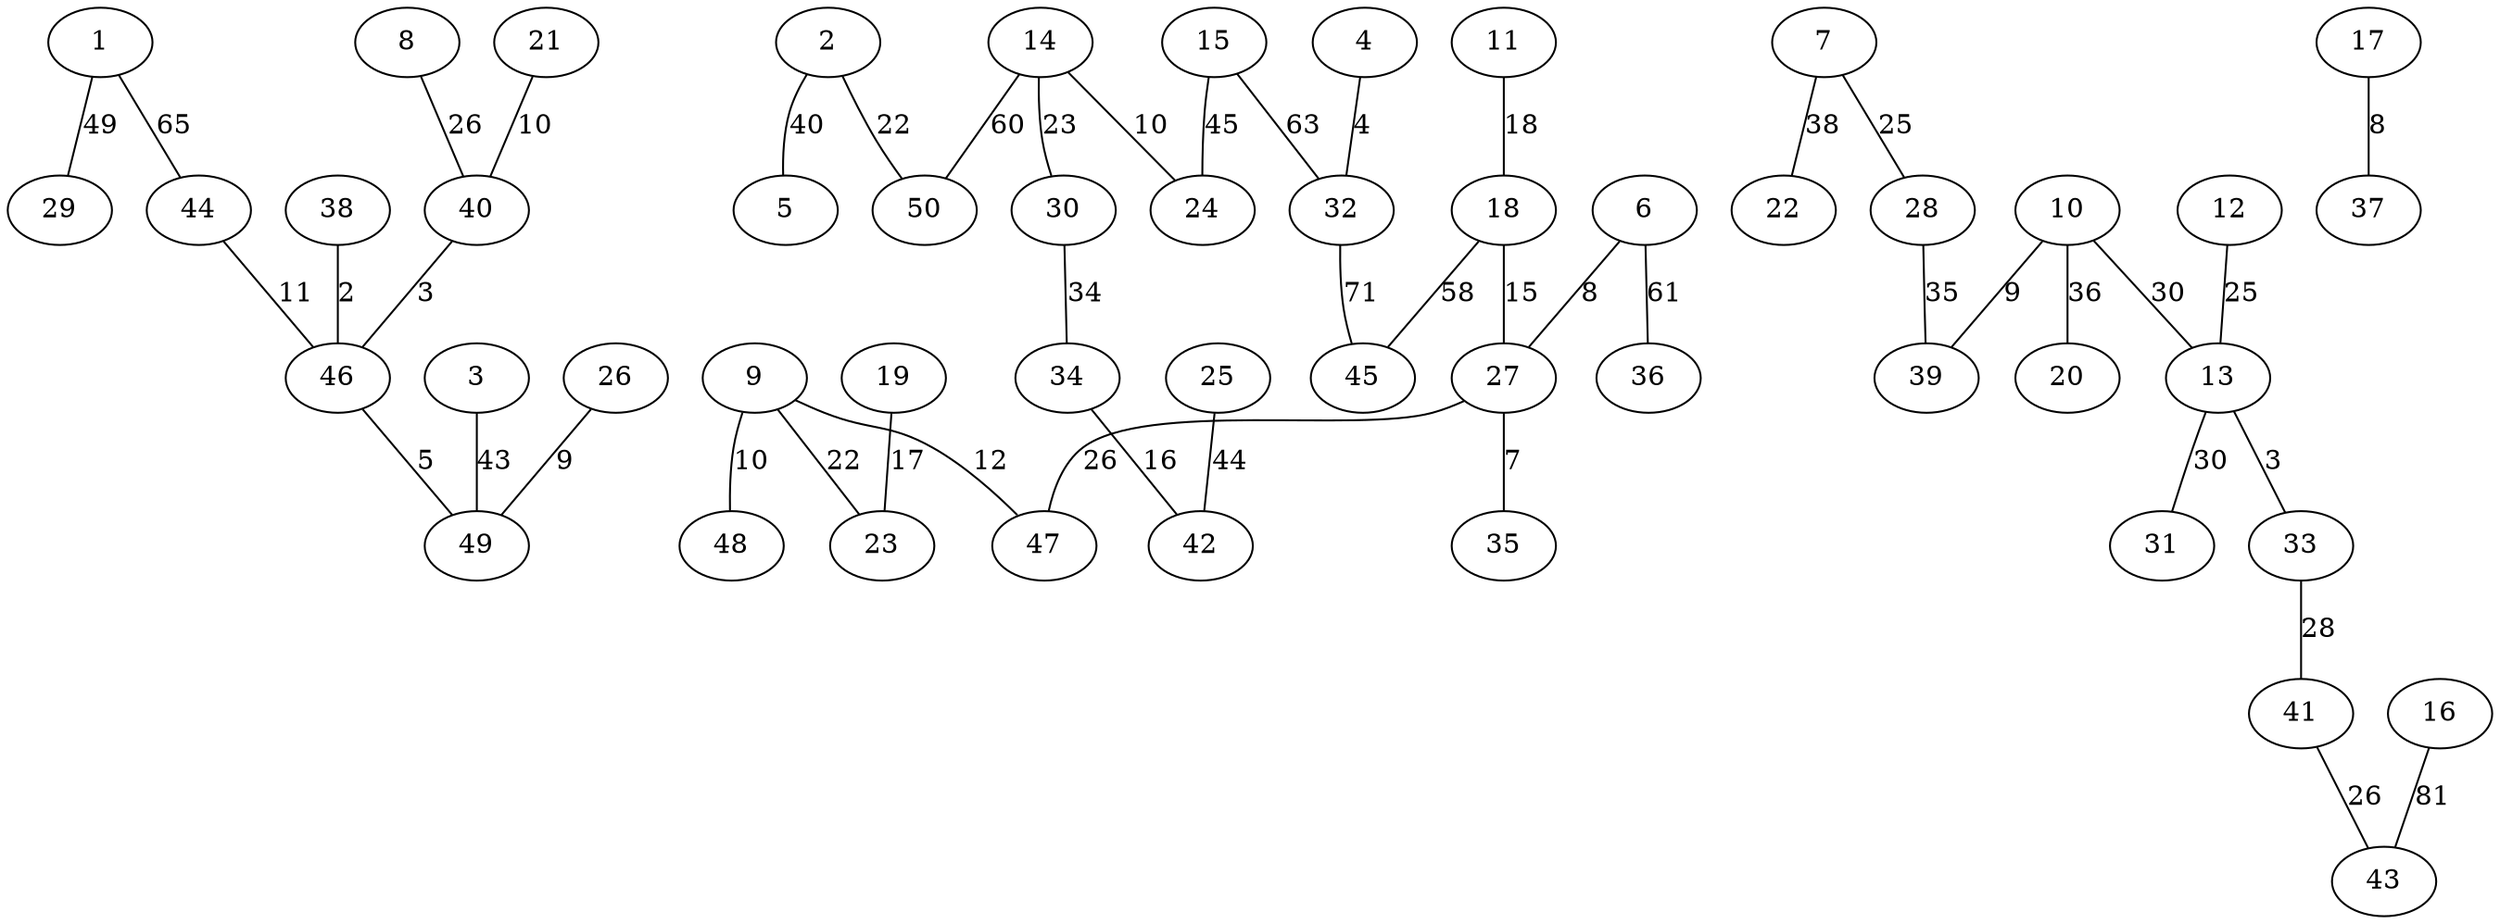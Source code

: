 graph MST {
    "1";
    "2";
    "3";
    "4";
    "5";
    "6";
    "7";
    "8";
    "9";
    "10";
    "11";
    "12";
    "13";
    "14";
    "15";
    "16";
    "17";
    "18";
    "19";
    "20";
    "21";
    "22";
    "23";
    "24";
    "25";
    "26";
    "27";
    "28";
    "29";
    "30";
    "31";
    "32";
    "33";
    "34";
    "35";
    "36";
    "37";
    "38";
    "39";
    "40";
    "41";
    "42";
    "43";
    "44";
    "45";
    "46";
    "47";
    "48";
    "49";
    "50";
    "38" -- "46" [label="2"];
    "13" -- "33" [label="3"];
    "40" -- "46" [label="3"];
    "4" -- "32" [label="4"];
    "46" -- "49" [label="5"];
    "27" -- "35" [label="7"];
    "6" -- "27" [label="8"];
    "17" -- "37" [label="8"];
    "10" -- "39" [label="9"];
    "26" -- "49" [label="9"];
    "9" -- "48" [label="10"];
    "14" -- "24" [label="10"];
    "21" -- "40" [label="10"];
    "44" -- "46" [label="11"];
    "9" -- "47" [label="12"];
    "18" -- "27" [label="15"];
    "34" -- "42" [label="16"];
    "19" -- "23" [label="17"];
    "11" -- "18" [label="18"];
    "2" -- "50" [label="22"];
    "9" -- "23" [label="22"];
    "14" -- "30" [label="23"];
    "7" -- "28" [label="25"];
    "12" -- "13" [label="25"];
    "8" -- "40" [label="26"];
    "27" -- "47" [label="26"];
    "41" -- "43" [label="26"];
    "33" -- "41" [label="28"];
    "10" -- "13" [label="30"];
    "13" -- "31" [label="30"];
    "30" -- "34" [label="34"];
    "28" -- "39" [label="35"];
    "10" -- "20" [label="36"];
    "7" -- "22" [label="38"];
    "2" -- "5" [label="40"];
    "3" -- "49" [label="43"];
    "25" -- "42" [label="44"];
    "15" -- "24" [label="45"];
    "1" -- "29" [label="49"];
    "18" -- "45" [label="58"];
    "14" -- "50" [label="60"];
    "6" -- "36" [label="61"];
    "15" -- "32" [label="63"];
    "1" -- "44" [label="65"];
    "32" -- "45" [label="71"];
    "16" -- "43" [label="81"];
}
